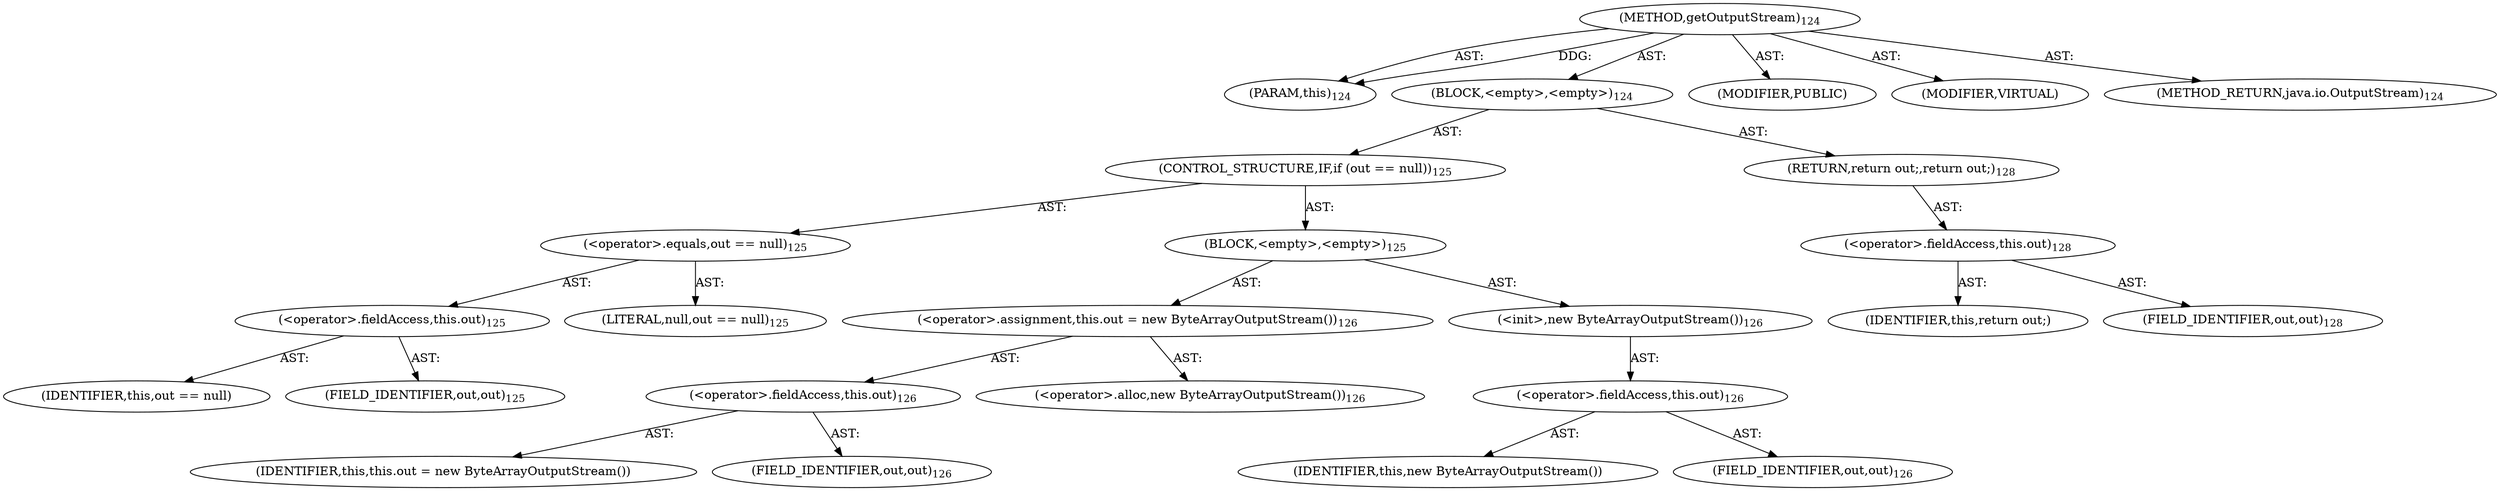 digraph "getOutputStream" {  
"111669149697" [label = <(METHOD,getOutputStream)<SUB>124</SUB>> ]
"115964116999" [label = <(PARAM,this)<SUB>124</SUB>> ]
"25769803782" [label = <(BLOCK,&lt;empty&gt;,&lt;empty&gt;)<SUB>124</SUB>> ]
"47244640259" [label = <(CONTROL_STRUCTURE,IF,if (out == null))<SUB>125</SUB>> ]
"30064771104" [label = <(&lt;operator&gt;.equals,out == null)<SUB>125</SUB>> ]
"30064771105" [label = <(&lt;operator&gt;.fieldAccess,this.out)<SUB>125</SUB>> ]
"68719476767" [label = <(IDENTIFIER,this,out == null)> ]
"55834574861" [label = <(FIELD_IDENTIFIER,out,out)<SUB>125</SUB>> ]
"90194313222" [label = <(LITERAL,null,out == null)<SUB>125</SUB>> ]
"25769803783" [label = <(BLOCK,&lt;empty&gt;,&lt;empty&gt;)<SUB>125</SUB>> ]
"30064771106" [label = <(&lt;operator&gt;.assignment,this.out = new ByteArrayOutputStream())<SUB>126</SUB>> ]
"30064771107" [label = <(&lt;operator&gt;.fieldAccess,this.out)<SUB>126</SUB>> ]
"68719476768" [label = <(IDENTIFIER,this,this.out = new ByteArrayOutputStream())> ]
"55834574862" [label = <(FIELD_IDENTIFIER,out,out)<SUB>126</SUB>> ]
"30064771108" [label = <(&lt;operator&gt;.alloc,new ByteArrayOutputStream())<SUB>126</SUB>> ]
"30064771109" [label = <(&lt;init&gt;,new ByteArrayOutputStream())<SUB>126</SUB>> ]
"30064771110" [label = <(&lt;operator&gt;.fieldAccess,this.out)<SUB>126</SUB>> ]
"68719476769" [label = <(IDENTIFIER,this,new ByteArrayOutputStream())> ]
"55834574863" [label = <(FIELD_IDENTIFIER,out,out)<SUB>126</SUB>> ]
"146028888065" [label = <(RETURN,return out;,return out;)<SUB>128</SUB>> ]
"30064771111" [label = <(&lt;operator&gt;.fieldAccess,this.out)<SUB>128</SUB>> ]
"68719476770" [label = <(IDENTIFIER,this,return out;)> ]
"55834574864" [label = <(FIELD_IDENTIFIER,out,out)<SUB>128</SUB>> ]
"133143986184" [label = <(MODIFIER,PUBLIC)> ]
"133143986185" [label = <(MODIFIER,VIRTUAL)> ]
"128849018881" [label = <(METHOD_RETURN,java.io.OutputStream)<SUB>124</SUB>> ]
  "111669149697" -> "115964116999"  [ label = "AST: "] 
  "111669149697" -> "25769803782"  [ label = "AST: "] 
  "111669149697" -> "133143986184"  [ label = "AST: "] 
  "111669149697" -> "133143986185"  [ label = "AST: "] 
  "111669149697" -> "128849018881"  [ label = "AST: "] 
  "25769803782" -> "47244640259"  [ label = "AST: "] 
  "25769803782" -> "146028888065"  [ label = "AST: "] 
  "47244640259" -> "30064771104"  [ label = "AST: "] 
  "47244640259" -> "25769803783"  [ label = "AST: "] 
  "30064771104" -> "30064771105"  [ label = "AST: "] 
  "30064771104" -> "90194313222"  [ label = "AST: "] 
  "30064771105" -> "68719476767"  [ label = "AST: "] 
  "30064771105" -> "55834574861"  [ label = "AST: "] 
  "25769803783" -> "30064771106"  [ label = "AST: "] 
  "25769803783" -> "30064771109"  [ label = "AST: "] 
  "30064771106" -> "30064771107"  [ label = "AST: "] 
  "30064771106" -> "30064771108"  [ label = "AST: "] 
  "30064771107" -> "68719476768"  [ label = "AST: "] 
  "30064771107" -> "55834574862"  [ label = "AST: "] 
  "30064771109" -> "30064771110"  [ label = "AST: "] 
  "30064771110" -> "68719476769"  [ label = "AST: "] 
  "30064771110" -> "55834574863"  [ label = "AST: "] 
  "146028888065" -> "30064771111"  [ label = "AST: "] 
  "30064771111" -> "68719476770"  [ label = "AST: "] 
  "30064771111" -> "55834574864"  [ label = "AST: "] 
  "111669149697" -> "115964116999"  [ label = "DDG: "] 
}
